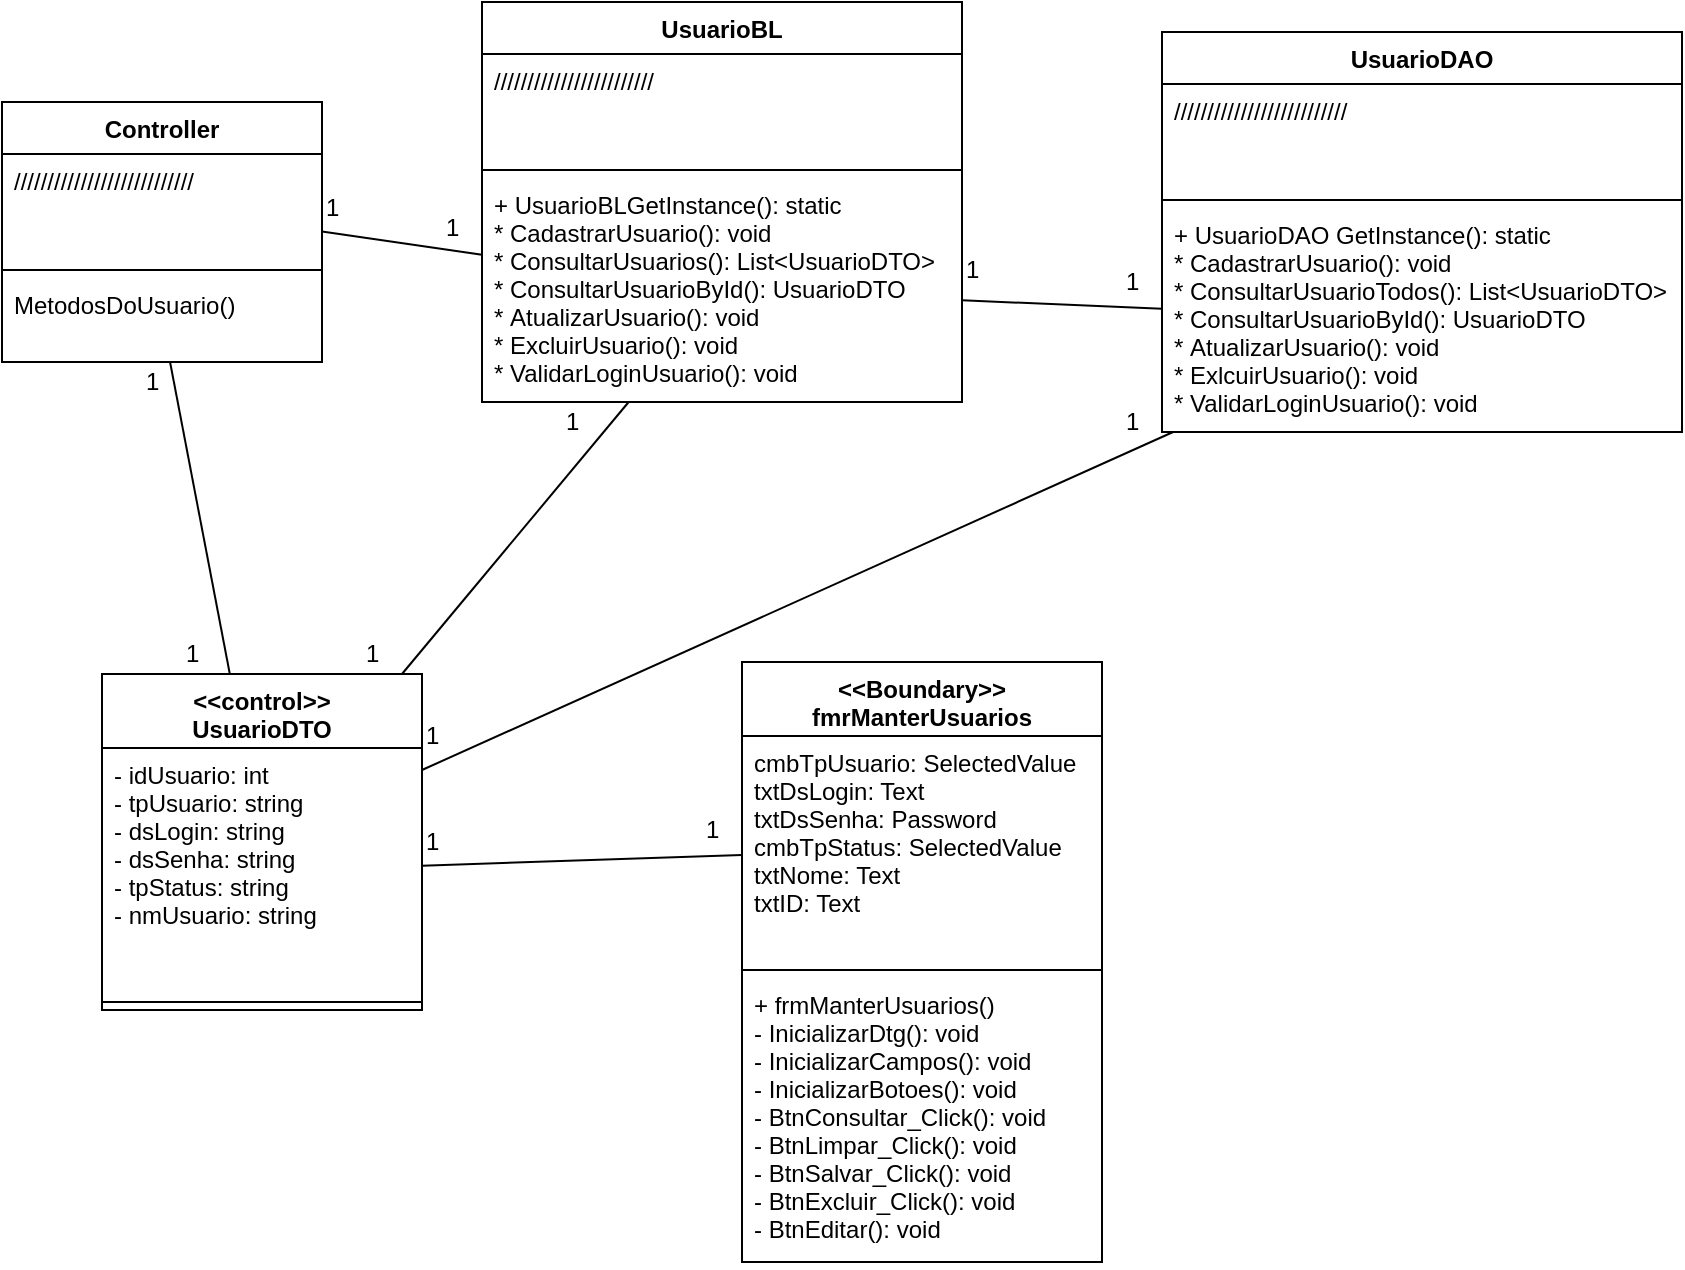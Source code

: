 <mxfile version="11.3.0" type="device" pages="1"><diagram id="AASJseJ5BkPF5lhtciRv" name="Page-1"><mxGraphModel dx="852" dy="1663" grid="1" gridSize="10" guides="1" tooltips="1" connect="1" arrows="1" fold="1" page="1" pageScale="1" pageWidth="827" pageHeight="1169" math="0" shadow="0"><root><mxCell id="0"/><mxCell id="1" parent="0"/><mxCell id="j1PLxLBITHVdIoppubi7-3" value="&lt;&lt;Boundary&gt;&gt;&#10;fmrManterUsuarios" style="swimlane;fontStyle=1;align=center;verticalAlign=top;childLayout=stackLayout;horizontal=1;startSize=37;horizontalStack=0;resizeParent=1;resizeParentMax=0;resizeLast=0;collapsible=1;marginBottom=0;" parent="1" vertex="1"><mxGeometry x="370" y="210" width="180" height="300" as="geometry"/></mxCell><mxCell id="j1PLxLBITHVdIoppubi7-4" value="cmbTpUsuario: SelectedValue&#10;txtDsLogin: Text&#10;txtDsSenha: Password &#10;cmbTpStatus: SelectedValue&#10;txtNome: Text &#10;txtID: Text" style="text;strokeColor=none;fillColor=none;align=left;verticalAlign=top;spacingLeft=4;spacingRight=4;overflow=hidden;rotatable=0;points=[[0,0.5],[1,0.5]];portConstraint=eastwest;" parent="j1PLxLBITHVdIoppubi7-3" vertex="1"><mxGeometry y="37" width="180" height="113" as="geometry"/></mxCell><mxCell id="j1PLxLBITHVdIoppubi7-5" value="" style="line;strokeWidth=1;fillColor=none;align=left;verticalAlign=middle;spacingTop=-1;spacingLeft=3;spacingRight=3;rotatable=0;labelPosition=right;points=[];portConstraint=eastwest;" parent="j1PLxLBITHVdIoppubi7-3" vertex="1"><mxGeometry y="150" width="180" height="8" as="geometry"/></mxCell><mxCell id="j1PLxLBITHVdIoppubi7-6" value="+ frmManterUsuarios()&#10;- InicializarDtg(): void&#10;- InicializarCampos(): void&#10;- InicializarBotoes(): void&#10;- BtnConsultar_Click(): void&#10;- BtnLimpar_Click(): void&#10;- BtnSalvar_Click(): void&#10;- BtnExcluir_Click(): void&#10;- BtnEditar(): void" style="text;strokeColor=none;fillColor=none;align=left;verticalAlign=top;spacingLeft=4;spacingRight=4;overflow=hidden;rotatable=0;points=[[0,0.5],[1,0.5]];portConstraint=eastwest;" parent="j1PLxLBITHVdIoppubi7-3" vertex="1"><mxGeometry y="158" width="180" height="142" as="geometry"/></mxCell><mxCell id="j1PLxLBITHVdIoppubi7-8" value="&lt;&lt;control&gt;&gt;&#10;UsuarioDTO" style="swimlane;fontStyle=1;align=center;verticalAlign=top;childLayout=stackLayout;horizontal=1;startSize=37;horizontalStack=0;resizeParent=1;resizeParentMax=0;resizeLast=0;collapsible=1;marginBottom=0;" parent="1" vertex="1"><mxGeometry x="50" y="216" width="160" height="168" as="geometry"/></mxCell><mxCell id="j1PLxLBITHVdIoppubi7-9" value="- idUsuario: int&#10;- tpUsuario: string&#10;- dsLogin: string&#10;- dsSenha: string&#10;- tpStatus: string&#10;- nmUsuario: string" style="text;strokeColor=none;fillColor=none;align=left;verticalAlign=top;spacingLeft=4;spacingRight=4;overflow=hidden;rotatable=0;points=[[0,0.5],[1,0.5]];portConstraint=eastwest;" parent="j1PLxLBITHVdIoppubi7-8" vertex="1"><mxGeometry y="37" width="160" height="123" as="geometry"/></mxCell><mxCell id="j1PLxLBITHVdIoppubi7-10" value="" style="line;strokeWidth=1;fillColor=none;align=left;verticalAlign=middle;spacingTop=-1;spacingLeft=3;spacingRight=3;rotatable=0;labelPosition=right;points=[];portConstraint=eastwest;" parent="j1PLxLBITHVdIoppubi7-8" vertex="1"><mxGeometry y="160" width="160" height="8" as="geometry"/></mxCell><mxCell id="j1PLxLBITHVdIoppubi7-12" value="Controller" style="swimlane;fontStyle=1;align=center;verticalAlign=top;childLayout=stackLayout;horizontal=1;startSize=26;horizontalStack=0;resizeParent=1;resizeParentMax=0;resizeLast=0;collapsible=1;marginBottom=0;" parent="1" vertex="1"><mxGeometry y="-70" width="160" height="130" as="geometry"/></mxCell><mxCell id="j1PLxLBITHVdIoppubi7-13" value="///////////////////////////" style="text;strokeColor=none;fillColor=none;align=left;verticalAlign=top;spacingLeft=4;spacingRight=4;overflow=hidden;rotatable=0;points=[[0,0.5],[1,0.5]];portConstraint=eastwest;" parent="j1PLxLBITHVdIoppubi7-12" vertex="1"><mxGeometry y="26" width="160" height="54" as="geometry"/></mxCell><mxCell id="j1PLxLBITHVdIoppubi7-14" value="" style="line;strokeWidth=1;fillColor=none;align=left;verticalAlign=middle;spacingTop=-1;spacingLeft=3;spacingRight=3;rotatable=0;labelPosition=right;points=[];portConstraint=eastwest;" parent="j1PLxLBITHVdIoppubi7-12" vertex="1"><mxGeometry y="80" width="160" height="8" as="geometry"/></mxCell><mxCell id="j1PLxLBITHVdIoppubi7-15" value="MetodosDoUsuario()" style="text;strokeColor=none;fillColor=none;align=left;verticalAlign=top;spacingLeft=4;spacingRight=4;overflow=hidden;rotatable=0;points=[[0,0.5],[1,0.5]];portConstraint=eastwest;" parent="j1PLxLBITHVdIoppubi7-12" vertex="1"><mxGeometry y="88" width="160" height="42" as="geometry"/></mxCell><mxCell id="JR7KG_EqEsOxKLksxQKt-1" value="UsuarioBL" style="swimlane;fontStyle=1;align=center;verticalAlign=top;childLayout=stackLayout;horizontal=1;startSize=26;horizontalStack=0;resizeParent=1;resizeParentMax=0;resizeLast=0;collapsible=1;marginBottom=0;" parent="1" vertex="1"><mxGeometry x="240" y="-120" width="240" height="200" as="geometry"/></mxCell><mxCell id="JR7KG_EqEsOxKLksxQKt-2" value="////////////////////////" style="text;strokeColor=none;fillColor=none;align=left;verticalAlign=top;spacingLeft=4;spacingRight=4;overflow=hidden;rotatable=0;points=[[0,0.5],[1,0.5]];portConstraint=eastwest;" parent="JR7KG_EqEsOxKLksxQKt-1" vertex="1"><mxGeometry y="26" width="240" height="54" as="geometry"/></mxCell><mxCell id="JR7KG_EqEsOxKLksxQKt-3" value="" style="line;strokeWidth=1;fillColor=none;align=left;verticalAlign=middle;spacingTop=-1;spacingLeft=3;spacingRight=3;rotatable=0;labelPosition=right;points=[];portConstraint=eastwest;" parent="JR7KG_EqEsOxKLksxQKt-1" vertex="1"><mxGeometry y="80" width="240" height="8" as="geometry"/></mxCell><mxCell id="JR7KG_EqEsOxKLksxQKt-4" value="+ UsuarioBLGetInstance(): static&#10;* CadastrarUsuario(): void&#10;* ConsultarUsuarios(): List&lt;UsuarioDTO&gt;&#10;* ConsultarUsuarioById(): UsuarioDTO&#10;* AtualizarUsuario(): void&#10;* ExcluirUsuario(): void&#10;* ValidarLoginUsuario(): void&#10;" style="text;strokeColor=none;fillColor=none;align=left;verticalAlign=top;spacingLeft=4;spacingRight=4;overflow=hidden;rotatable=0;points=[[0,0.5],[1,0.5]];portConstraint=eastwest;" parent="JR7KG_EqEsOxKLksxQKt-1" vertex="1"><mxGeometry y="88" width="240" height="112" as="geometry"/></mxCell><mxCell id="JR7KG_EqEsOxKLksxQKt-7" value="UsuarioDAO" style="swimlane;fontStyle=1;align=center;verticalAlign=top;childLayout=stackLayout;horizontal=1;startSize=26;horizontalStack=0;resizeParent=1;resizeParentMax=0;resizeLast=0;collapsible=1;marginBottom=0;" parent="1" vertex="1"><mxGeometry x="580" y="-105" width="260" height="200" as="geometry"/></mxCell><mxCell id="JR7KG_EqEsOxKLksxQKt-8" value="//////////////////////////" style="text;strokeColor=none;fillColor=none;align=left;verticalAlign=top;spacingLeft=4;spacingRight=4;overflow=hidden;rotatable=0;points=[[0,0.5],[1,0.5]];portConstraint=eastwest;" parent="JR7KG_EqEsOxKLksxQKt-7" vertex="1"><mxGeometry y="26" width="260" height="54" as="geometry"/></mxCell><mxCell id="JR7KG_EqEsOxKLksxQKt-9" value="" style="line;strokeWidth=1;fillColor=none;align=left;verticalAlign=middle;spacingTop=-1;spacingLeft=3;spacingRight=3;rotatable=0;labelPosition=right;points=[];portConstraint=eastwest;" parent="JR7KG_EqEsOxKLksxQKt-7" vertex="1"><mxGeometry y="80" width="260" height="8" as="geometry"/></mxCell><mxCell id="JR7KG_EqEsOxKLksxQKt-10" value="+ UsuarioDAO GetInstance(): static&#10;* CadastrarUsuario(): void&#10;* ConsultarUsuarioTodos(): List&lt;UsuarioDTO&gt;&#10;* ConsultarUsuarioById(): UsuarioDTO&#10;* AtualizarUsuario(): void&#10;* ExlcuirUsuario(): void&#10;* ValidarLoginUsuario(): void" style="text;strokeColor=none;fillColor=none;align=left;verticalAlign=top;spacingLeft=4;spacingRight=4;overflow=hidden;rotatable=0;points=[[0,0.5],[1,0.5]];portConstraint=eastwest;" parent="JR7KG_EqEsOxKLksxQKt-7" vertex="1"><mxGeometry y="88" width="260" height="112" as="geometry"/></mxCell><mxCell id="2piTSe34EKCKffggQVRJ-1" value="" style="endArrow=none;html=1;" parent="1" source="j1PLxLBITHVdIoppubi7-9" target="j1PLxLBITHVdIoppubi7-4" edge="1"><mxGeometry width="50" height="50" relative="1" as="geometry"><mxPoint x="10" y="450" as="sourcePoint"/><mxPoint x="90" y="440" as="targetPoint"/></mxGeometry></mxCell><mxCell id="2piTSe34EKCKffggQVRJ-2" value="" style="endArrow=none;html=1;" parent="1" source="j1PLxLBITHVdIoppubi7-8" target="j1PLxLBITHVdIoppubi7-15" edge="1"><mxGeometry width="50" height="50" relative="1" as="geometry"><mxPoint x="100" y="195.333" as="sourcePoint"/><mxPoint x="260" y="190" as="targetPoint"/></mxGeometry></mxCell><mxCell id="2piTSe34EKCKffggQVRJ-3" value="" style="endArrow=none;html=1;" parent="1" source="j1PLxLBITHVdIoppubi7-8" target="JR7KG_EqEsOxKLksxQKt-4" edge="1"><mxGeometry width="50" height="50" relative="1" as="geometry"><mxPoint x="189.908" y="231" as="sourcePoint"/><mxPoint x="160.023" y="75" as="targetPoint"/></mxGeometry></mxCell><mxCell id="2piTSe34EKCKffggQVRJ-4" value="" style="endArrow=none;html=1;" parent="1" source="j1PLxLBITHVdIoppubi7-8" target="JR7KG_EqEsOxKLksxQKt-10" edge="1"><mxGeometry width="50" height="50" relative="1" as="geometry"><mxPoint x="309.908" y="286" as="sourcePoint"/><mxPoint x="280.023" y="130" as="targetPoint"/></mxGeometry></mxCell><mxCell id="2piTSe34EKCKffggQVRJ-5" value="" style="endArrow=none;html=1;" parent="1" source="j1PLxLBITHVdIoppubi7-13" target="JR7KG_EqEsOxKLksxQKt-4" edge="1"><mxGeometry width="50" height="50" relative="1" as="geometry"><mxPoint x="180" as="sourcePoint"/><mxPoint x="230" y="-50" as="targetPoint"/></mxGeometry></mxCell><mxCell id="2piTSe34EKCKffggQVRJ-6" value="" style="endArrow=none;html=1;" parent="1" source="JR7KG_EqEsOxKLksxQKt-4" target="JR7KG_EqEsOxKLksxQKt-10" edge="1"><mxGeometry width="50" height="50" relative="1" as="geometry"><mxPoint x="510" y="-20" as="sourcePoint"/><mxPoint x="560" y="-70" as="targetPoint"/></mxGeometry></mxCell><mxCell id="dA1YUaVqT2UgCkZIR76Y-1" value="1" style="text;html=1;resizable=0;points=[];autosize=1;align=left;verticalAlign=top;spacingTop=-4;" vertex="1" parent="1"><mxGeometry x="480" y="4" width="20" height="20" as="geometry"/></mxCell><mxCell id="dA1YUaVqT2UgCkZIR76Y-2" value="1" style="text;html=1;resizable=0;points=[];autosize=1;align=left;verticalAlign=top;spacingTop=-4;" vertex="1" parent="1"><mxGeometry x="560" y="10" width="20" height="20" as="geometry"/></mxCell><mxCell id="dA1YUaVqT2UgCkZIR76Y-3" value="1" style="text;html=1;resizable=0;points=[];autosize=1;align=left;verticalAlign=top;spacingTop=-4;" vertex="1" parent="1"><mxGeometry x="160" y="-27" width="20" height="20" as="geometry"/></mxCell><mxCell id="dA1YUaVqT2UgCkZIR76Y-4" value="1" style="text;html=1;resizable=0;points=[];autosize=1;align=left;verticalAlign=top;spacingTop=-4;" vertex="1" parent="1"><mxGeometry x="220" y="-17" width="20" height="20" as="geometry"/></mxCell><mxCell id="dA1YUaVqT2UgCkZIR76Y-5" value="1" style="text;html=1;resizable=0;points=[];autosize=1;align=left;verticalAlign=top;spacingTop=-4;" vertex="1" parent="1"><mxGeometry x="70" y="60" width="20" height="20" as="geometry"/></mxCell><mxCell id="dA1YUaVqT2UgCkZIR76Y-6" value="1" style="text;html=1;resizable=0;points=[];autosize=1;align=left;verticalAlign=top;spacingTop=-4;" vertex="1" parent="1"><mxGeometry x="90" y="196" width="20" height="20" as="geometry"/></mxCell><mxCell id="dA1YUaVqT2UgCkZIR76Y-7" value="1" style="text;html=1;resizable=0;points=[];autosize=1;align=left;verticalAlign=top;spacingTop=-4;" vertex="1" parent="1"><mxGeometry x="280" y="80" width="20" height="20" as="geometry"/></mxCell><mxCell id="dA1YUaVqT2UgCkZIR76Y-8" value="1" style="text;html=1;resizable=0;points=[];autosize=1;align=left;verticalAlign=top;spacingTop=-4;" vertex="1" parent="1"><mxGeometry x="180" y="196" width="20" height="20" as="geometry"/></mxCell><mxCell id="dA1YUaVqT2UgCkZIR76Y-9" value="1" style="text;html=1;resizable=0;points=[];autosize=1;align=left;verticalAlign=top;spacingTop=-4;" vertex="1" parent="1"><mxGeometry x="210" y="237" width="20" height="20" as="geometry"/></mxCell><mxCell id="dA1YUaVqT2UgCkZIR76Y-10" value="1" style="text;html=1;resizable=0;points=[];autosize=1;align=left;verticalAlign=top;spacingTop=-4;" vertex="1" parent="1"><mxGeometry x="560" y="80" width="20" height="20" as="geometry"/></mxCell><mxCell id="dA1YUaVqT2UgCkZIR76Y-11" value="1" style="text;html=1;resizable=0;points=[];autosize=1;align=left;verticalAlign=top;spacingTop=-4;" vertex="1" parent="1"><mxGeometry x="210" y="290" width="20" height="20" as="geometry"/></mxCell><mxCell id="dA1YUaVqT2UgCkZIR76Y-12" value="1" style="text;html=1;resizable=0;points=[];autosize=1;align=left;verticalAlign=top;spacingTop=-4;" vertex="1" parent="1"><mxGeometry x="350" y="283.5" width="20" height="20" as="geometry"/></mxCell></root></mxGraphModel></diagram></mxfile>